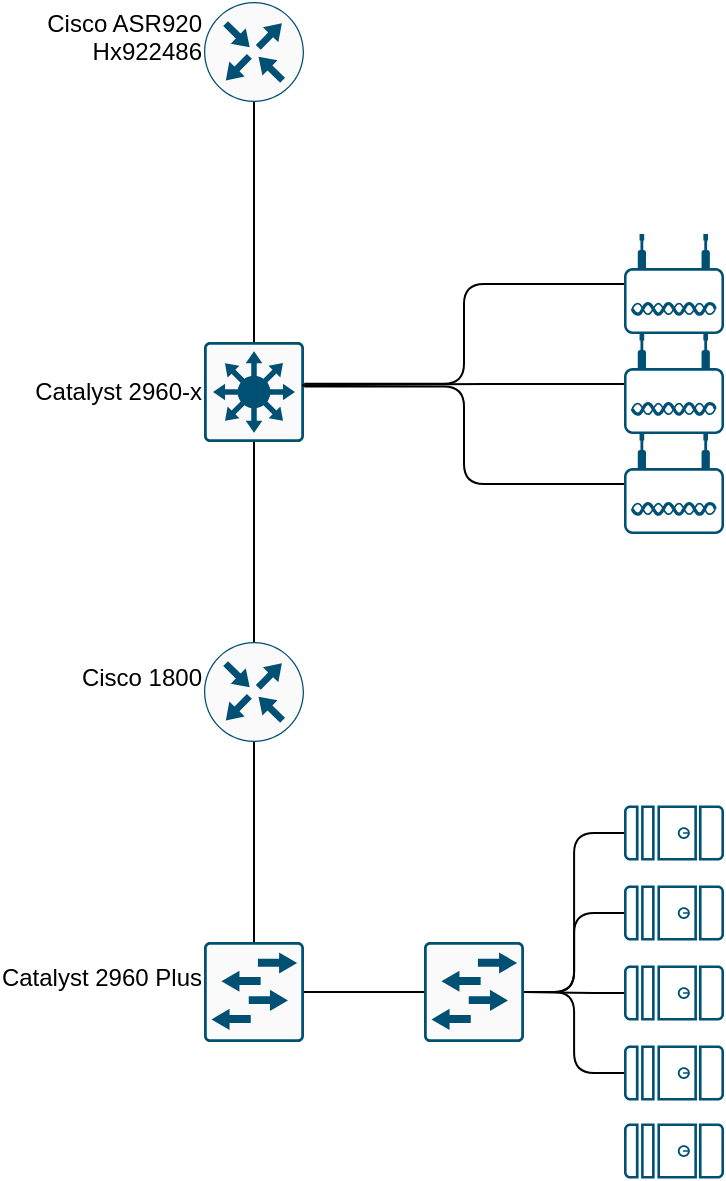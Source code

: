 <mxfile version="15.2.9" type="github">
  <diagram id="ppfziiVVInZV-qy0xaDF" name="Page-1">
    <mxGraphModel dx="1280" dy="737" grid="1" gridSize="10" guides="1" tooltips="1" connect="1" arrows="1" fold="1" page="1" pageScale="1" pageWidth="850" pageHeight="1100" math="0" shadow="0">
      <root>
        <mxCell id="0" />
        <mxCell id="1" parent="0" />
        <mxCell id="5dfUAcdPvlu-0EGSf2Pe-10" style="edgeStyle=orthogonalEdgeStyle;rounded=1;orthogonalLoop=1;jettySize=auto;html=1;entryX=0.5;entryY=0;entryDx=0;entryDy=0;entryPerimeter=0;endArrow=none;endFill=0;strokeColor=default;" edge="1" parent="1" source="5dfUAcdPvlu-0EGSf2Pe-1" target="5dfUAcdPvlu-0EGSf2Pe-3">
          <mxGeometry relative="1" as="geometry" />
        </mxCell>
        <mxCell id="5dfUAcdPvlu-0EGSf2Pe-1" value="&lt;div style=&quot;font-size: 12px;&quot;&gt;Cisco ASR920&lt;br style=&quot;font-size: 12px;&quot;&gt;Hx922486&lt;/div&gt;&lt;div style=&quot;font-size: 12px;&quot;&gt;&lt;br style=&quot;font-size: 12px;&quot;&gt;&lt;/div&gt;" style="sketch=0;points=[[0.5,0,0],[1,0.5,0],[0.5,1,0],[0,0.5,0],[0.145,0.145,0],[0.856,0.145,0],[0.855,0.856,0],[0.145,0.855,0]];verticalLabelPosition=middle;html=1;verticalAlign=middle;aspect=fixed;align=right;pointerEvents=1;shape=mxgraph.cisco19.rect;prIcon=router;fillColor=#FAFAFA;strokeColor=#005073;labelBackgroundColor=none;labelBorderColor=none;horizontal=1;labelPosition=left;fontSize=12;" vertex="1" parent="1">
          <mxGeometry x="410" y="90" width="50" height="50" as="geometry" />
        </mxCell>
        <mxCell id="5dfUAcdPvlu-0EGSf2Pe-9" style="edgeStyle=orthogonalEdgeStyle;rounded=1;orthogonalLoop=1;jettySize=auto;html=1;exitX=0.5;exitY=0;exitDx=0;exitDy=0;exitPerimeter=0;entryX=0.5;entryY=1;entryDx=0;entryDy=0;entryPerimeter=0;endArrow=none;endFill=0;strokeColor=default;" edge="1" parent="1" source="5dfUAcdPvlu-0EGSf2Pe-2" target="5dfUAcdPvlu-0EGSf2Pe-3">
          <mxGeometry relative="1" as="geometry" />
        </mxCell>
        <mxCell id="5dfUAcdPvlu-0EGSf2Pe-2" value="&lt;div&gt;Cisco 1800&lt;/div&gt;&lt;div&gt;&lt;br&gt;&lt;/div&gt;" style="sketch=0;points=[[0.5,0,0],[1,0.5,0],[0.5,1,0],[0,0.5,0],[0.145,0.145,0],[0.856,0.145,0],[0.855,0.856,0],[0.145,0.855,0]];verticalLabelPosition=middle;html=1;verticalAlign=middle;aspect=fixed;align=right;pointerEvents=1;shape=mxgraph.cisco19.rect;prIcon=router;fillColor=#FAFAFA;strokeColor=#005073;labelPosition=left;" vertex="1" parent="1">
          <mxGeometry x="410" y="410" width="50" height="50" as="geometry" />
        </mxCell>
        <mxCell id="5dfUAcdPvlu-0EGSf2Pe-3" value="Catalyst 2960-x" style="sketch=0;points=[[0.015,0.015,0],[0.985,0.015,0],[0.985,0.985,0],[0.015,0.985,0],[0.25,0,0],[0.5,0,0],[0.75,0,0],[1,0.25,0],[1,0.5,0],[1,0.75,0],[0.75,1,0],[0.5,1,0],[0.25,1,0],[0,0.75,0],[0,0.5,0],[0,0.25,0]];verticalLabelPosition=middle;html=1;verticalAlign=middle;aspect=fixed;align=right;pointerEvents=1;shape=mxgraph.cisco19.rect;prIcon=l3_switch;fillColor=#FAFAFA;strokeColor=#005073;horizontal=1;labelPosition=left;" vertex="1" parent="1">
          <mxGeometry x="410" y="260" width="50" height="50" as="geometry" />
        </mxCell>
        <mxCell id="5dfUAcdPvlu-0EGSf2Pe-8" style="edgeStyle=orthogonalEdgeStyle;rounded=1;orthogonalLoop=1;jettySize=auto;html=1;exitX=0.5;exitY=0;exitDx=0;exitDy=0;exitPerimeter=0;entryX=0.5;entryY=1;entryDx=0;entryDy=0;entryPerimeter=0;endArrow=none;endFill=0;strokeColor=default;" edge="1" parent="1" source="5dfUAcdPvlu-0EGSf2Pe-4" target="5dfUAcdPvlu-0EGSf2Pe-2">
          <mxGeometry relative="1" as="geometry" />
        </mxCell>
        <mxCell id="5dfUAcdPvlu-0EGSf2Pe-37" style="edgeStyle=orthogonalEdgeStyle;rounded=1;orthogonalLoop=1;jettySize=auto;html=1;entryX=0;entryY=0.5;entryDx=0;entryDy=0;entryPerimeter=0;fontSize=12;endArrow=none;endFill=0;strokeColor=default;" edge="1" parent="1" source="5dfUAcdPvlu-0EGSf2Pe-4" target="5dfUAcdPvlu-0EGSf2Pe-5">
          <mxGeometry relative="1" as="geometry" />
        </mxCell>
        <mxCell id="5dfUAcdPvlu-0EGSf2Pe-4" value="&lt;div&gt;Catalyst 2960 Plus&lt;/div&gt;&lt;div&gt;&lt;br&gt;&lt;/div&gt;" style="sketch=0;points=[[0.015,0.015,0],[0.985,0.015,0],[0.985,0.985,0],[0.015,0.985,0],[0.25,0,0],[0.5,0,0],[0.75,0,0],[1,0.25,0],[1,0.5,0],[1,0.75,0],[0.75,1,0],[0.5,1,0],[0.25,1,0],[0,0.75,0],[0,0.5,0],[0,0.25,0]];verticalLabelPosition=middle;html=1;verticalAlign=middle;aspect=fixed;align=right;pointerEvents=1;shape=mxgraph.cisco19.rect;prIcon=l2_switch;fillColor=#FAFAFA;strokeColor=#005073;labelPosition=left;" vertex="1" parent="1">
          <mxGeometry x="410" y="560" width="50" height="50" as="geometry" />
        </mxCell>
        <mxCell id="5dfUAcdPvlu-0EGSf2Pe-38" style="edgeStyle=orthogonalEdgeStyle;rounded=1;orthogonalLoop=1;jettySize=auto;html=1;exitX=1;exitY=0.5;exitDx=0;exitDy=0;exitPerimeter=0;entryX=0.5;entryY=1;entryDx=0;entryDy=0;entryPerimeter=0;fontSize=12;endArrow=none;endFill=0;strokeColor=default;" edge="1" parent="1" source="5dfUAcdPvlu-0EGSf2Pe-5" target="5dfUAcdPvlu-0EGSf2Pe-31">
          <mxGeometry relative="1" as="geometry" />
        </mxCell>
        <mxCell id="5dfUAcdPvlu-0EGSf2Pe-5" value="" style="sketch=0;points=[[0.015,0.015,0],[0.985,0.015,0],[0.985,0.985,0],[0.015,0.985,0],[0.25,0,0],[0.5,0,0],[0.75,0,0],[1,0.25,0],[1,0.5,0],[1,0.75,0],[0.75,1,0],[0.5,1,0],[0.25,1,0],[0,0.75,0],[0,0.5,0],[0,0.25,0]];verticalLabelPosition=bottom;html=1;verticalAlign=top;aspect=fixed;align=center;pointerEvents=1;shape=mxgraph.cisco19.rect;prIcon=l2_switch;fillColor=#FAFAFA;strokeColor=#005073;" vertex="1" parent="1">
          <mxGeometry x="520" y="560" width="50" height="50" as="geometry" />
        </mxCell>
        <mxCell id="5dfUAcdPvlu-0EGSf2Pe-23" style="edgeStyle=orthogonalEdgeStyle;rounded=1;orthogonalLoop=1;jettySize=auto;html=1;entryX=1.002;entryY=0.417;entryDx=0;entryDy=0;entryPerimeter=0;fontSize=12;endArrow=none;endFill=0;strokeColor=default;" edge="1" parent="1" source="5dfUAcdPvlu-0EGSf2Pe-12" target="5dfUAcdPvlu-0EGSf2Pe-3">
          <mxGeometry relative="1" as="geometry" />
        </mxCell>
        <mxCell id="5dfUAcdPvlu-0EGSf2Pe-22" style="edgeStyle=orthogonalEdgeStyle;rounded=1;orthogonalLoop=1;jettySize=auto;html=1;entryX=0.98;entryY=0.433;entryDx=0;entryDy=0;entryPerimeter=0;fontSize=12;endArrow=none;endFill=0;strokeColor=default;" edge="1" parent="1" source="5dfUAcdPvlu-0EGSf2Pe-13" target="5dfUAcdPvlu-0EGSf2Pe-3">
          <mxGeometry relative="1" as="geometry" />
        </mxCell>
        <mxCell id="5dfUAcdPvlu-0EGSf2Pe-21" style="edgeStyle=orthogonalEdgeStyle;rounded=1;orthogonalLoop=1;jettySize=auto;html=1;entryX=1.002;entryY=0.444;entryDx=0;entryDy=0;entryPerimeter=0;fontSize=12;endArrow=none;endFill=0;strokeColor=default;" edge="1" parent="1" source="5dfUAcdPvlu-0EGSf2Pe-14" target="5dfUAcdPvlu-0EGSf2Pe-3">
          <mxGeometry relative="1" as="geometry" />
        </mxCell>
        <mxCell id="5dfUAcdPvlu-0EGSf2Pe-25" value="" style="group" vertex="1" connectable="0" parent="1">
          <mxGeometry x="620" y="206" width="50" height="150" as="geometry" />
        </mxCell>
        <mxCell id="5dfUAcdPvlu-0EGSf2Pe-12" value="" style="points=[[0.03,0.36,0],[0.18,0,0],[0.5,0.34,0],[0.82,0,0],[0.97,0.36,0],[1,0.67,0],[0.975,0.975,0],[0.5,1,0],[0.025,0.975,0],[0,0.67,0]];verticalLabelPosition=bottom;sketch=0;html=1;verticalAlign=top;aspect=fixed;align=center;pointerEvents=1;shape=mxgraph.cisco19.wireless_access_point;fillColor=#005073;strokeColor=none;labelBackgroundColor=none;fontSize=12;" vertex="1" parent="5dfUAcdPvlu-0EGSf2Pe-25">
          <mxGeometry width="50" height="50" as="geometry" />
        </mxCell>
        <mxCell id="5dfUAcdPvlu-0EGSf2Pe-13" value="" style="points=[[0.03,0.36,0],[0.18,0,0],[0.5,0.34,0],[0.82,0,0],[0.97,0.36,0],[1,0.67,0],[0.975,0.975,0],[0.5,1,0],[0.025,0.975,0],[0,0.67,0]];verticalLabelPosition=bottom;sketch=0;html=1;verticalAlign=top;aspect=fixed;align=center;pointerEvents=1;shape=mxgraph.cisco19.wireless_access_point;fillColor=#005073;strokeColor=none;labelBackgroundColor=none;fontSize=12;" vertex="1" parent="5dfUAcdPvlu-0EGSf2Pe-25">
          <mxGeometry y="50" width="50" height="50" as="geometry" />
        </mxCell>
        <mxCell id="5dfUAcdPvlu-0EGSf2Pe-14" value="" style="points=[[0.03,0.36,0],[0.18,0,0],[0.5,0.34,0],[0.82,0,0],[0.97,0.36,0],[1,0.67,0],[0.975,0.975,0],[0.5,1,0],[0.025,0.975,0],[0,0.67,0]];verticalLabelPosition=bottom;sketch=0;html=1;verticalAlign=top;aspect=fixed;align=center;pointerEvents=1;shape=mxgraph.cisco19.wireless_access_point;fillColor=#005073;strokeColor=none;labelBackgroundColor=none;fontSize=12;" vertex="1" parent="5dfUAcdPvlu-0EGSf2Pe-25">
          <mxGeometry y="100" width="50" height="50" as="geometry" />
        </mxCell>
        <mxCell id="5dfUAcdPvlu-0EGSf2Pe-41" style="edgeStyle=orthogonalEdgeStyle;rounded=1;orthogonalLoop=1;jettySize=auto;html=1;exitX=0.5;exitY=1;exitDx=0;exitDy=0;exitPerimeter=0;entryX=1;entryY=0.5;entryDx=0;entryDy=0;entryPerimeter=0;fontSize=12;endArrow=none;endFill=0;strokeColor=default;" edge="1" parent="1" source="5dfUAcdPvlu-0EGSf2Pe-28" target="5dfUAcdPvlu-0EGSf2Pe-5">
          <mxGeometry relative="1" as="geometry" />
        </mxCell>
        <mxCell id="5dfUAcdPvlu-0EGSf2Pe-28" value="" style="sketch=0;points=[[0.015,0.015,0],[0.985,0.015,0],[0.985,0.985,0],[0.015,0.985,0],[0.25,0,0],[0.5,0,0],[0.75,0,0],[1,0.25,0],[1,0.5,0],[1,0.75,0],[0.75,1,0],[0.5,1,0],[0.25,1,0],[0,0.75,0],[0,0.5,0],[0,0.25,0]];verticalLabelPosition=bottom;html=1;verticalAlign=top;aspect=fixed;align=center;pointerEvents=1;shape=mxgraph.cisco19.server;fillColor=#005073;strokeColor=none;labelBackgroundColor=none;fontSize=12;rotation=90;" vertex="1" parent="1">
          <mxGeometry x="631.25" y="600.5" width="27.5" height="50" as="geometry" />
        </mxCell>
        <mxCell id="5dfUAcdPvlu-0EGSf2Pe-40" style="edgeStyle=orthogonalEdgeStyle;rounded=1;orthogonalLoop=1;jettySize=auto;html=1;exitX=0.5;exitY=1;exitDx=0;exitDy=0;exitPerimeter=0;entryX=1;entryY=0.5;entryDx=0;entryDy=0;entryPerimeter=0;fontSize=12;endArrow=none;endFill=0;strokeColor=default;" edge="1" parent="1" source="5dfUAcdPvlu-0EGSf2Pe-29" target="5dfUAcdPvlu-0EGSf2Pe-5">
          <mxGeometry relative="1" as="geometry" />
        </mxCell>
        <mxCell id="5dfUAcdPvlu-0EGSf2Pe-29" value="" style="sketch=0;points=[[0.015,0.015,0],[0.985,0.015,0],[0.985,0.985,0],[0.015,0.985,0],[0.25,0,0],[0.5,0,0],[0.75,0,0],[1,0.25,0],[1,0.5,0],[1,0.75,0],[0.75,1,0],[0.5,1,0],[0.25,1,0],[0,0.75,0],[0,0.5,0],[0,0.25,0]];verticalLabelPosition=bottom;html=1;verticalAlign=top;aspect=fixed;align=center;pointerEvents=1;shape=mxgraph.cisco19.server;fillColor=#005073;strokeColor=none;labelBackgroundColor=none;fontSize=12;rotation=90;" vertex="1" parent="1">
          <mxGeometry x="631.25" y="560.5" width="27.5" height="50" as="geometry" />
        </mxCell>
        <mxCell id="5dfUAcdPvlu-0EGSf2Pe-39" style="edgeStyle=orthogonalEdgeStyle;rounded=1;orthogonalLoop=1;jettySize=auto;html=1;exitX=0.5;exitY=1;exitDx=0;exitDy=0;exitPerimeter=0;entryX=1;entryY=0.5;entryDx=0;entryDy=0;entryPerimeter=0;fontSize=12;endArrow=none;endFill=0;strokeColor=default;" edge="1" parent="1" source="5dfUAcdPvlu-0EGSf2Pe-30" target="5dfUAcdPvlu-0EGSf2Pe-5">
          <mxGeometry relative="1" as="geometry" />
        </mxCell>
        <mxCell id="5dfUAcdPvlu-0EGSf2Pe-30" value="" style="sketch=0;points=[[0.015,0.015,0],[0.985,0.015,0],[0.985,0.985,0],[0.015,0.985,0],[0.25,0,0],[0.5,0,0],[0.75,0,0],[1,0.25,0],[1,0.5,0],[1,0.75,0],[0.75,1,0],[0.5,1,0],[0.25,1,0],[0,0.75,0],[0,0.5,0],[0,0.25,0]];verticalLabelPosition=bottom;html=1;verticalAlign=top;aspect=fixed;align=center;pointerEvents=1;shape=mxgraph.cisco19.server;fillColor=#005073;strokeColor=none;labelBackgroundColor=none;fontSize=12;rotation=90;" vertex="1" parent="1">
          <mxGeometry x="631.25" y="520.5" width="27.5" height="50" as="geometry" />
        </mxCell>
        <mxCell id="5dfUAcdPvlu-0EGSf2Pe-31" value="" style="sketch=0;points=[[0.015,0.015,0],[0.985,0.015,0],[0.985,0.985,0],[0.015,0.985,0],[0.25,0,0],[0.5,0,0],[0.75,0,0],[1,0.25,0],[1,0.5,0],[1,0.75,0],[0.75,1,0],[0.5,1,0],[0.25,1,0],[0,0.75,0],[0,0.5,0],[0,0.25,0]];verticalLabelPosition=bottom;html=1;verticalAlign=top;aspect=fixed;align=center;pointerEvents=1;shape=mxgraph.cisco19.server;fillColor=#005073;strokeColor=none;labelBackgroundColor=none;fontSize=12;rotation=90;" vertex="1" parent="1">
          <mxGeometry x="631.25" y="480.5" width="27.5" height="50" as="geometry" />
        </mxCell>
        <mxCell id="5dfUAcdPvlu-0EGSf2Pe-42" value="" style="sketch=0;points=[[0.015,0.015,0],[0.985,0.015,0],[0.985,0.985,0],[0.015,0.985,0],[0.25,0,0],[0.5,0,0],[0.75,0,0],[1,0.25,0],[1,0.5,0],[1,0.75,0],[0.75,1,0],[0.5,1,0],[0.25,1,0],[0,0.75,0],[0,0.5,0],[0,0.25,0]];verticalLabelPosition=bottom;html=1;verticalAlign=top;aspect=fixed;align=center;pointerEvents=1;shape=mxgraph.cisco19.server;fillColor=#005073;strokeColor=none;labelBackgroundColor=none;fontSize=12;rotation=90;" vertex="1" parent="1">
          <mxGeometry x="631.25" y="639.5" width="27.5" height="50" as="geometry" />
        </mxCell>
      </root>
    </mxGraphModel>
  </diagram>
</mxfile>
